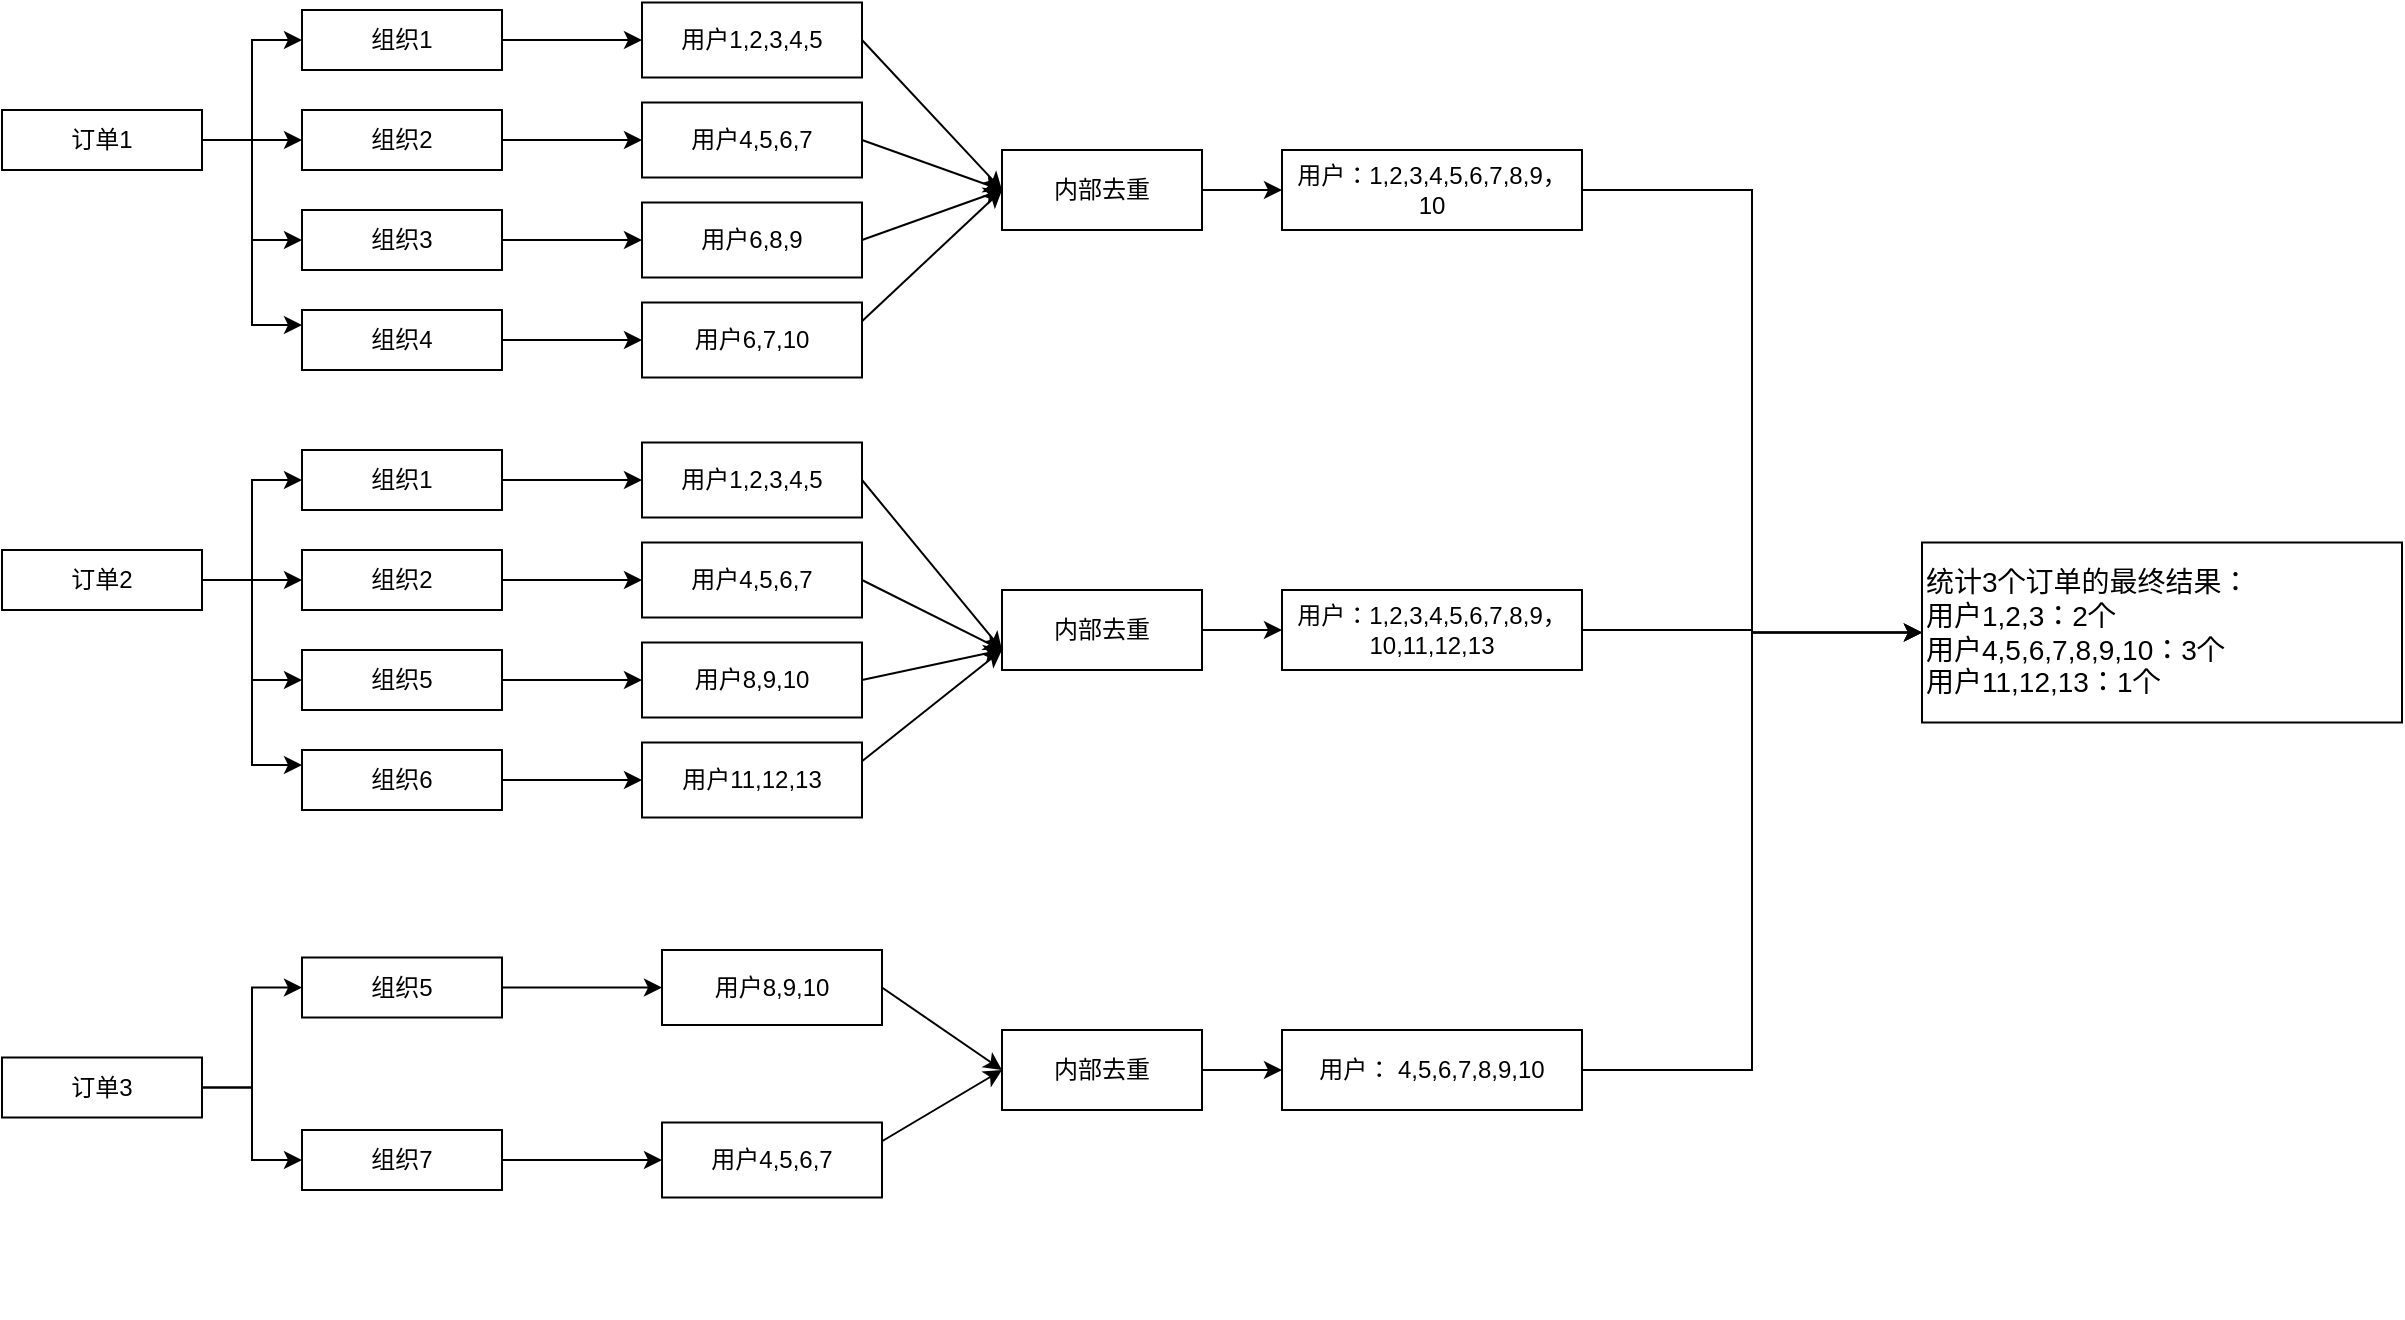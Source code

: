<mxfile version="20.8.5" type="github" pages="2">
  <diagram id="eppBDKNscmFUNIZ72CPj" name="Page-1">
    <mxGraphModel dx="1434" dy="764" grid="1" gridSize="10" guides="1" tooltips="1" connect="1" arrows="1" fold="1" page="1" pageScale="1" pageWidth="827" pageHeight="1169" math="0" shadow="0">
      <root>
        <mxCell id="0" />
        <mxCell id="1" parent="0" />
        <mxCell id="s0hoI6elI7DxWSXrg5EM-18" value="" style="group" vertex="1" connectable="0" parent="1">
          <mxGeometry x="60" y="40" width="250" height="180" as="geometry" />
        </mxCell>
        <mxCell id="s0hoI6elI7DxWSXrg5EM-1" value="订单1" style="rounded=0;whiteSpace=wrap;html=1;" vertex="1" parent="s0hoI6elI7DxWSXrg5EM-18">
          <mxGeometry y="50" width="100" height="30" as="geometry" />
        </mxCell>
        <mxCell id="s0hoI6elI7DxWSXrg5EM-9" value="组织1" style="rounded=0;whiteSpace=wrap;html=1;" vertex="1" parent="s0hoI6elI7DxWSXrg5EM-18">
          <mxGeometry x="150" width="100" height="30" as="geometry" />
        </mxCell>
        <mxCell id="s0hoI6elI7DxWSXrg5EM-11" value="" style="edgeStyle=orthogonalEdgeStyle;rounded=0;orthogonalLoop=1;jettySize=auto;html=1;entryX=0;entryY=0.5;entryDx=0;entryDy=0;" edge="1" parent="s0hoI6elI7DxWSXrg5EM-18" source="s0hoI6elI7DxWSXrg5EM-1" target="s0hoI6elI7DxWSXrg5EM-9">
          <mxGeometry relative="1" as="geometry" />
        </mxCell>
        <mxCell id="s0hoI6elI7DxWSXrg5EM-12" value="组织2" style="rounded=0;whiteSpace=wrap;html=1;" vertex="1" parent="s0hoI6elI7DxWSXrg5EM-18">
          <mxGeometry x="150" y="50" width="100" height="30" as="geometry" />
        </mxCell>
        <mxCell id="s0hoI6elI7DxWSXrg5EM-14" style="edgeStyle=orthogonalEdgeStyle;rounded=0;orthogonalLoop=1;jettySize=auto;html=1;exitX=1;exitY=0.5;exitDx=0;exitDy=0;entryX=0;entryY=0.5;entryDx=0;entryDy=0;" edge="1" parent="s0hoI6elI7DxWSXrg5EM-18" source="s0hoI6elI7DxWSXrg5EM-1" target="s0hoI6elI7DxWSXrg5EM-12">
          <mxGeometry relative="1" as="geometry" />
        </mxCell>
        <mxCell id="s0hoI6elI7DxWSXrg5EM-13" value="组织3" style="rounded=0;whiteSpace=wrap;html=1;" vertex="1" parent="s0hoI6elI7DxWSXrg5EM-18">
          <mxGeometry x="150" y="100" width="100" height="30" as="geometry" />
        </mxCell>
        <mxCell id="s0hoI6elI7DxWSXrg5EM-15" style="edgeStyle=orthogonalEdgeStyle;rounded=0;orthogonalLoop=1;jettySize=auto;html=1;exitX=1;exitY=0.5;exitDx=0;exitDy=0;entryX=0;entryY=0.5;entryDx=0;entryDy=0;" edge="1" parent="s0hoI6elI7DxWSXrg5EM-18" source="s0hoI6elI7DxWSXrg5EM-1" target="s0hoI6elI7DxWSXrg5EM-13">
          <mxGeometry relative="1" as="geometry" />
        </mxCell>
        <mxCell id="s0hoI6elI7DxWSXrg5EM-16" value="组织4" style="rounded=0;whiteSpace=wrap;html=1;" vertex="1" parent="s0hoI6elI7DxWSXrg5EM-18">
          <mxGeometry x="150" y="150" width="100" height="30" as="geometry" />
        </mxCell>
        <mxCell id="s0hoI6elI7DxWSXrg5EM-17" style="edgeStyle=orthogonalEdgeStyle;rounded=0;orthogonalLoop=1;jettySize=auto;html=1;exitX=1;exitY=0.5;exitDx=0;exitDy=0;entryX=0;entryY=0.25;entryDx=0;entryDy=0;" edge="1" parent="s0hoI6elI7DxWSXrg5EM-18" source="s0hoI6elI7DxWSXrg5EM-1" target="s0hoI6elI7DxWSXrg5EM-16">
          <mxGeometry relative="1" as="geometry" />
        </mxCell>
        <mxCell id="s0hoI6elI7DxWSXrg5EM-89" style="rounded=0;orthogonalLoop=1;jettySize=auto;html=1;exitX=1;exitY=0.5;exitDx=0;exitDy=0;entryX=0;entryY=0.5;entryDx=0;entryDy=0;" edge="1" parent="1" source="s0hoI6elI7DxWSXrg5EM-46" target="s0hoI6elI7DxWSXrg5EM-88">
          <mxGeometry relative="1" as="geometry" />
        </mxCell>
        <mxCell id="s0hoI6elI7DxWSXrg5EM-46" value="用户1,2,3,4,5" style="whiteSpace=wrap;html=1;rounded=0;" vertex="1" parent="1">
          <mxGeometry x="380" y="36.25" width="110" height="37.5" as="geometry" />
        </mxCell>
        <mxCell id="s0hoI6elI7DxWSXrg5EM-47" value="" style="edgeStyle=orthogonalEdgeStyle;rounded=0;orthogonalLoop=1;jettySize=auto;html=1;" edge="1" parent="1" source="s0hoI6elI7DxWSXrg5EM-9" target="s0hoI6elI7DxWSXrg5EM-46">
          <mxGeometry relative="1" as="geometry" />
        </mxCell>
        <mxCell id="s0hoI6elI7DxWSXrg5EM-91" style="edgeStyle=none;rounded=0;orthogonalLoop=1;jettySize=auto;html=1;exitX=1;exitY=0.5;exitDx=0;exitDy=0;entryX=0;entryY=0.5;entryDx=0;entryDy=0;" edge="1" parent="1" source="s0hoI6elI7DxWSXrg5EM-49" target="s0hoI6elI7DxWSXrg5EM-88">
          <mxGeometry relative="1" as="geometry" />
        </mxCell>
        <mxCell id="s0hoI6elI7DxWSXrg5EM-49" value="用户4,5,6,7" style="whiteSpace=wrap;html=1;rounded=0;" vertex="1" parent="1">
          <mxGeometry x="380" y="86.25" width="110" height="37.5" as="geometry" />
        </mxCell>
        <mxCell id="s0hoI6elI7DxWSXrg5EM-50" style="edgeStyle=orthogonalEdgeStyle;rounded=0;orthogonalLoop=1;jettySize=auto;html=1;exitX=1;exitY=0.5;exitDx=0;exitDy=0;entryX=0;entryY=0.5;entryDx=0;entryDy=0;" edge="1" parent="1" source="s0hoI6elI7DxWSXrg5EM-12" target="s0hoI6elI7DxWSXrg5EM-49">
          <mxGeometry relative="1" as="geometry" />
        </mxCell>
        <mxCell id="s0hoI6elI7DxWSXrg5EM-92" style="edgeStyle=none;rounded=0;orthogonalLoop=1;jettySize=auto;html=1;exitX=1;exitY=0.5;exitDx=0;exitDy=0;entryX=0;entryY=0.5;entryDx=0;entryDy=0;" edge="1" parent="1" source="s0hoI6elI7DxWSXrg5EM-51" target="s0hoI6elI7DxWSXrg5EM-88">
          <mxGeometry relative="1" as="geometry" />
        </mxCell>
        <mxCell id="s0hoI6elI7DxWSXrg5EM-51" value="用户6,8,9" style="whiteSpace=wrap;html=1;rounded=0;" vertex="1" parent="1">
          <mxGeometry x="380" y="136.25" width="110" height="37.5" as="geometry" />
        </mxCell>
        <mxCell id="s0hoI6elI7DxWSXrg5EM-52" style="edgeStyle=orthogonalEdgeStyle;rounded=0;orthogonalLoop=1;jettySize=auto;html=1;exitX=1;exitY=0.5;exitDx=0;exitDy=0;entryX=0;entryY=0.5;entryDx=0;entryDy=0;" edge="1" parent="1" source="s0hoI6elI7DxWSXrg5EM-13" target="s0hoI6elI7DxWSXrg5EM-51">
          <mxGeometry relative="1" as="geometry" />
        </mxCell>
        <mxCell id="s0hoI6elI7DxWSXrg5EM-93" style="edgeStyle=none;rounded=0;orthogonalLoop=1;jettySize=auto;html=1;exitX=1;exitY=0.25;exitDx=0;exitDy=0;entryX=0;entryY=0.5;entryDx=0;entryDy=0;" edge="1" parent="1" source="s0hoI6elI7DxWSXrg5EM-53" target="s0hoI6elI7DxWSXrg5EM-88">
          <mxGeometry relative="1" as="geometry" />
        </mxCell>
        <mxCell id="s0hoI6elI7DxWSXrg5EM-53" value="用户6,7,10" style="whiteSpace=wrap;html=1;rounded=0;" vertex="1" parent="1">
          <mxGeometry x="380" y="186.25" width="110" height="37.5" as="geometry" />
        </mxCell>
        <mxCell id="s0hoI6elI7DxWSXrg5EM-54" style="edgeStyle=orthogonalEdgeStyle;rounded=0;orthogonalLoop=1;jettySize=auto;html=1;exitX=1;exitY=0.5;exitDx=0;exitDy=0;entryX=0;entryY=0.5;entryDx=0;entryDy=0;" edge="1" parent="1" source="s0hoI6elI7DxWSXrg5EM-16" target="s0hoI6elI7DxWSXrg5EM-53">
          <mxGeometry relative="1" as="geometry" />
        </mxCell>
        <mxCell id="s0hoI6elI7DxWSXrg5EM-95" value="" style="edgeStyle=none;rounded=0;orthogonalLoop=1;jettySize=auto;html=1;" edge="1" parent="1" source="s0hoI6elI7DxWSXrg5EM-88" target="s0hoI6elI7DxWSXrg5EM-94">
          <mxGeometry relative="1" as="geometry" />
        </mxCell>
        <mxCell id="s0hoI6elI7DxWSXrg5EM-88" value="内部去重" style="rounded=0;whiteSpace=wrap;html=1;" vertex="1" parent="1">
          <mxGeometry x="560" y="110" width="100" height="40" as="geometry" />
        </mxCell>
        <mxCell id="s0hoI6elI7DxWSXrg5EM-109" style="edgeStyle=orthogonalEdgeStyle;rounded=0;orthogonalLoop=1;jettySize=auto;html=1;exitX=1;exitY=0.5;exitDx=0;exitDy=0;entryX=0;entryY=0.5;entryDx=0;entryDy=0;" edge="1" parent="1" source="s0hoI6elI7DxWSXrg5EM-94" target="s0hoI6elI7DxWSXrg5EM-108">
          <mxGeometry relative="1" as="geometry" />
        </mxCell>
        <mxCell id="s0hoI6elI7DxWSXrg5EM-94" value="用户：1,2,3,4,5,6,7,8,9，10" style="rounded=0;whiteSpace=wrap;html=1;" vertex="1" parent="1">
          <mxGeometry x="700" y="110" width="150" height="40" as="geometry" />
        </mxCell>
        <mxCell id="s0hoI6elI7DxWSXrg5EM-102" style="edgeStyle=none;rounded=0;orthogonalLoop=1;jettySize=auto;html=1;exitX=1;exitY=0.5;exitDx=0;exitDy=0;entryX=0;entryY=0.5;entryDx=0;entryDy=0;" edge="1" parent="1" source="s0hoI6elI7DxWSXrg5EM-96" target="s0hoI6elI7DxWSXrg5EM-101">
          <mxGeometry relative="1" as="geometry" />
        </mxCell>
        <mxCell id="s0hoI6elI7DxWSXrg5EM-96" value="内部去重" style="rounded=0;whiteSpace=wrap;html=1;" vertex="1" parent="1">
          <mxGeometry x="560" y="330" width="100" height="40" as="geometry" />
        </mxCell>
        <mxCell id="s0hoI6elI7DxWSXrg5EM-97" style="edgeStyle=none;rounded=0;orthogonalLoop=1;jettySize=auto;html=1;exitX=1;exitY=0.5;exitDx=0;exitDy=0;entryX=0;entryY=0.75;entryDx=0;entryDy=0;" edge="1" parent="1" source="s0hoI6elI7DxWSXrg5EM-55" target="s0hoI6elI7DxWSXrg5EM-96">
          <mxGeometry relative="1" as="geometry" />
        </mxCell>
        <mxCell id="s0hoI6elI7DxWSXrg5EM-98" style="edgeStyle=none;rounded=0;orthogonalLoop=1;jettySize=auto;html=1;exitX=1;exitY=0.5;exitDx=0;exitDy=0;entryX=0;entryY=0.75;entryDx=0;entryDy=0;" edge="1" parent="1" source="s0hoI6elI7DxWSXrg5EM-57" target="s0hoI6elI7DxWSXrg5EM-96">
          <mxGeometry relative="1" as="geometry" />
        </mxCell>
        <mxCell id="s0hoI6elI7DxWSXrg5EM-19" value="" style="group" vertex="1" connectable="0" parent="1">
          <mxGeometry x="60" y="260" width="250" height="180" as="geometry" />
        </mxCell>
        <mxCell id="s0hoI6elI7DxWSXrg5EM-20" value="订单2" style="rounded=0;whiteSpace=wrap;html=1;" vertex="1" parent="s0hoI6elI7DxWSXrg5EM-19">
          <mxGeometry y="50" width="100" height="30" as="geometry" />
        </mxCell>
        <mxCell id="s0hoI6elI7DxWSXrg5EM-21" value="组织1" style="rounded=0;whiteSpace=wrap;html=1;" vertex="1" parent="s0hoI6elI7DxWSXrg5EM-19">
          <mxGeometry x="150" width="100" height="30" as="geometry" />
        </mxCell>
        <mxCell id="s0hoI6elI7DxWSXrg5EM-22" value="" style="edgeStyle=orthogonalEdgeStyle;rounded=0;orthogonalLoop=1;jettySize=auto;html=1;entryX=0;entryY=0.5;entryDx=0;entryDy=0;" edge="1" parent="s0hoI6elI7DxWSXrg5EM-19" source="s0hoI6elI7DxWSXrg5EM-20" target="s0hoI6elI7DxWSXrg5EM-21">
          <mxGeometry relative="1" as="geometry" />
        </mxCell>
        <mxCell id="s0hoI6elI7DxWSXrg5EM-23" value="组织2" style="rounded=0;whiteSpace=wrap;html=1;" vertex="1" parent="s0hoI6elI7DxWSXrg5EM-19">
          <mxGeometry x="150" y="50" width="100" height="30" as="geometry" />
        </mxCell>
        <mxCell id="s0hoI6elI7DxWSXrg5EM-24" style="edgeStyle=orthogonalEdgeStyle;rounded=0;orthogonalLoop=1;jettySize=auto;html=1;exitX=1;exitY=0.5;exitDx=0;exitDy=0;entryX=0;entryY=0.5;entryDx=0;entryDy=0;" edge="1" parent="s0hoI6elI7DxWSXrg5EM-19" source="s0hoI6elI7DxWSXrg5EM-20" target="s0hoI6elI7DxWSXrg5EM-23">
          <mxGeometry relative="1" as="geometry" />
        </mxCell>
        <mxCell id="s0hoI6elI7DxWSXrg5EM-25" value="组织5" style="rounded=0;whiteSpace=wrap;html=1;" vertex="1" parent="s0hoI6elI7DxWSXrg5EM-19">
          <mxGeometry x="150" y="100" width="100" height="30" as="geometry" />
        </mxCell>
        <mxCell id="s0hoI6elI7DxWSXrg5EM-26" style="edgeStyle=orthogonalEdgeStyle;rounded=0;orthogonalLoop=1;jettySize=auto;html=1;exitX=1;exitY=0.5;exitDx=0;exitDy=0;entryX=0;entryY=0.5;entryDx=0;entryDy=0;" edge="1" parent="s0hoI6elI7DxWSXrg5EM-19" source="s0hoI6elI7DxWSXrg5EM-20" target="s0hoI6elI7DxWSXrg5EM-25">
          <mxGeometry relative="1" as="geometry" />
        </mxCell>
        <mxCell id="s0hoI6elI7DxWSXrg5EM-27" value="组织6" style="rounded=0;whiteSpace=wrap;html=1;" vertex="1" parent="s0hoI6elI7DxWSXrg5EM-19">
          <mxGeometry x="150" y="150" width="100" height="30" as="geometry" />
        </mxCell>
        <mxCell id="s0hoI6elI7DxWSXrg5EM-28" style="edgeStyle=orthogonalEdgeStyle;rounded=0;orthogonalLoop=1;jettySize=auto;html=1;exitX=1;exitY=0.5;exitDx=0;exitDy=0;entryX=0;entryY=0.25;entryDx=0;entryDy=0;" edge="1" parent="s0hoI6elI7DxWSXrg5EM-19" source="s0hoI6elI7DxWSXrg5EM-20" target="s0hoI6elI7DxWSXrg5EM-27">
          <mxGeometry relative="1" as="geometry" />
        </mxCell>
        <mxCell id="s0hoI6elI7DxWSXrg5EM-55" value="用户1,2,3,4,5" style="whiteSpace=wrap;html=1;rounded=0;" vertex="1" parent="1">
          <mxGeometry x="380" y="256.25" width="110" height="37.5" as="geometry" />
        </mxCell>
        <mxCell id="s0hoI6elI7DxWSXrg5EM-56" style="edgeStyle=orthogonalEdgeStyle;rounded=0;orthogonalLoop=1;jettySize=auto;html=1;entryX=0;entryY=0.5;entryDx=0;entryDy=0;" edge="1" parent="1" source="s0hoI6elI7DxWSXrg5EM-21" target="s0hoI6elI7DxWSXrg5EM-55">
          <mxGeometry relative="1" as="geometry" />
        </mxCell>
        <mxCell id="s0hoI6elI7DxWSXrg5EM-57" value="用户4,5,6,7" style="whiteSpace=wrap;html=1;rounded=0;" vertex="1" parent="1">
          <mxGeometry x="380" y="306.25" width="110" height="37.5" as="geometry" />
        </mxCell>
        <mxCell id="s0hoI6elI7DxWSXrg5EM-58" style="edgeStyle=orthogonalEdgeStyle;rounded=0;orthogonalLoop=1;jettySize=auto;html=1;exitX=1;exitY=0.5;exitDx=0;exitDy=0;entryX=0;entryY=0.5;entryDx=0;entryDy=0;" edge="1" parent="1" source="s0hoI6elI7DxWSXrg5EM-23" target="s0hoI6elI7DxWSXrg5EM-57">
          <mxGeometry relative="1" as="geometry" />
        </mxCell>
        <mxCell id="s0hoI6elI7DxWSXrg5EM-99" style="edgeStyle=none;rounded=0;orthogonalLoop=1;jettySize=auto;html=1;exitX=1;exitY=0.5;exitDx=0;exitDy=0;entryX=0;entryY=0.75;entryDx=0;entryDy=0;" edge="1" parent="1" source="s0hoI6elI7DxWSXrg5EM-59" target="s0hoI6elI7DxWSXrg5EM-96">
          <mxGeometry relative="1" as="geometry" />
        </mxCell>
        <mxCell id="s0hoI6elI7DxWSXrg5EM-59" value="用户8,9,10" style="whiteSpace=wrap;html=1;rounded=0;" vertex="1" parent="1">
          <mxGeometry x="380" y="356.25" width="110" height="37.5" as="geometry" />
        </mxCell>
        <mxCell id="s0hoI6elI7DxWSXrg5EM-100" style="edgeStyle=none;rounded=0;orthogonalLoop=1;jettySize=auto;html=1;entryX=0;entryY=0.75;entryDx=0;entryDy=0;exitX=1;exitY=0.25;exitDx=0;exitDy=0;" edge="1" parent="1" source="s0hoI6elI7DxWSXrg5EM-60" target="s0hoI6elI7DxWSXrg5EM-96">
          <mxGeometry relative="1" as="geometry" />
        </mxCell>
        <mxCell id="s0hoI6elI7DxWSXrg5EM-60" value="用户11,12,13" style="whiteSpace=wrap;html=1;rounded=0;" vertex="1" parent="1">
          <mxGeometry x="380" y="406.25" width="110" height="37.5" as="geometry" />
        </mxCell>
        <mxCell id="s0hoI6elI7DxWSXrg5EM-61" style="edgeStyle=orthogonalEdgeStyle;rounded=0;orthogonalLoop=1;jettySize=auto;html=1;exitX=1;exitY=0.5;exitDx=0;exitDy=0;" edge="1" parent="1" source="s0hoI6elI7DxWSXrg5EM-27" target="s0hoI6elI7DxWSXrg5EM-60">
          <mxGeometry relative="1" as="geometry" />
        </mxCell>
        <mxCell id="s0hoI6elI7DxWSXrg5EM-62" style="edgeStyle=orthogonalEdgeStyle;rounded=0;orthogonalLoop=1;jettySize=auto;html=1;exitX=1;exitY=0.5;exitDx=0;exitDy=0;entryX=0;entryY=0.5;entryDx=0;entryDy=0;" edge="1" parent="1" source="s0hoI6elI7DxWSXrg5EM-25" target="s0hoI6elI7DxWSXrg5EM-59">
          <mxGeometry relative="1" as="geometry" />
        </mxCell>
        <mxCell id="s0hoI6elI7DxWSXrg5EM-112" style="edgeStyle=orthogonalEdgeStyle;rounded=0;orthogonalLoop=1;jettySize=auto;html=1;exitX=1;exitY=0.5;exitDx=0;exitDy=0;entryX=0;entryY=0.5;entryDx=0;entryDy=0;" edge="1" parent="1" source="s0hoI6elI7DxWSXrg5EM-101" target="s0hoI6elI7DxWSXrg5EM-108">
          <mxGeometry relative="1" as="geometry" />
        </mxCell>
        <mxCell id="s0hoI6elI7DxWSXrg5EM-101" value="用户：1,2,3,4,5,6,7,8,9，10,11,12,13" style="rounded=0;whiteSpace=wrap;html=1;" vertex="1" parent="1">
          <mxGeometry x="700" y="330" width="150" height="40" as="geometry" />
        </mxCell>
        <mxCell id="s0hoI6elI7DxWSXrg5EM-107" style="edgeStyle=none;rounded=0;orthogonalLoop=1;jettySize=auto;html=1;exitX=1;exitY=0.5;exitDx=0;exitDy=0;entryX=0;entryY=0.5;entryDx=0;entryDy=0;" edge="1" parent="1" source="s0hoI6elI7DxWSXrg5EM-103" target="s0hoI6elI7DxWSXrg5EM-104">
          <mxGeometry relative="1" as="geometry" />
        </mxCell>
        <mxCell id="s0hoI6elI7DxWSXrg5EM-103" value="内部去重" style="rounded=0;whiteSpace=wrap;html=1;" vertex="1" parent="1">
          <mxGeometry x="560" y="550" width="100" height="40" as="geometry" />
        </mxCell>
        <mxCell id="s0hoI6elI7DxWSXrg5EM-111" style="edgeStyle=orthogonalEdgeStyle;rounded=0;orthogonalLoop=1;jettySize=auto;html=1;exitX=1;exitY=0.5;exitDx=0;exitDy=0;entryX=0;entryY=0.5;entryDx=0;entryDy=0;" edge="1" parent="1" source="s0hoI6elI7DxWSXrg5EM-104" target="s0hoI6elI7DxWSXrg5EM-108">
          <mxGeometry relative="1" as="geometry" />
        </mxCell>
        <mxCell id="s0hoI6elI7DxWSXrg5EM-104" value="用户： 4,5,6,7,8,9,10" style="rounded=0;whiteSpace=wrap;html=1;" vertex="1" parent="1">
          <mxGeometry x="700" y="550" width="150" height="40" as="geometry" />
        </mxCell>
        <mxCell id="s0hoI6elI7DxWSXrg5EM-105" style="edgeStyle=none;rounded=0;orthogonalLoop=1;jettySize=auto;html=1;exitX=1;exitY=0.5;exitDx=0;exitDy=0;entryX=0;entryY=0.5;entryDx=0;entryDy=0;" edge="1" parent="1" source="s0hoI6elI7DxWSXrg5EM-75" target="s0hoI6elI7DxWSXrg5EM-103">
          <mxGeometry relative="1" as="geometry" />
        </mxCell>
        <mxCell id="s0hoI6elI7DxWSXrg5EM-65" value="" style="group" vertex="1" connectable="0" parent="1">
          <mxGeometry x="60" y="513.75" width="250" height="180" as="geometry" />
        </mxCell>
        <mxCell id="s0hoI6elI7DxWSXrg5EM-66" value="订单3" style="rounded=0;whiteSpace=wrap;html=1;" vertex="1" parent="s0hoI6elI7DxWSXrg5EM-65">
          <mxGeometry y="50" width="100" height="30" as="geometry" />
        </mxCell>
        <mxCell id="s0hoI6elI7DxWSXrg5EM-67" value="组织5" style="rounded=0;whiteSpace=wrap;html=1;" vertex="1" parent="s0hoI6elI7DxWSXrg5EM-65">
          <mxGeometry x="150" width="100" height="30" as="geometry" />
        </mxCell>
        <mxCell id="s0hoI6elI7DxWSXrg5EM-68" value="" style="edgeStyle=orthogonalEdgeStyle;rounded=0;orthogonalLoop=1;jettySize=auto;html=1;entryX=0;entryY=0.5;entryDx=0;entryDy=0;" edge="1" parent="s0hoI6elI7DxWSXrg5EM-65" source="s0hoI6elI7DxWSXrg5EM-66" target="s0hoI6elI7DxWSXrg5EM-67">
          <mxGeometry relative="1" as="geometry" />
        </mxCell>
        <mxCell id="s0hoI6elI7DxWSXrg5EM-69" value="组织7" style="rounded=0;whiteSpace=wrap;html=1;" vertex="1" parent="s0hoI6elI7DxWSXrg5EM-65">
          <mxGeometry x="150" y="86.25" width="100" height="30" as="geometry" />
        </mxCell>
        <mxCell id="s0hoI6elI7DxWSXrg5EM-70" style="edgeStyle=orthogonalEdgeStyle;rounded=0;orthogonalLoop=1;jettySize=auto;html=1;exitX=1;exitY=0.5;exitDx=0;exitDy=0;entryX=0;entryY=0.5;entryDx=0;entryDy=0;" edge="1" parent="s0hoI6elI7DxWSXrg5EM-65" source="s0hoI6elI7DxWSXrg5EM-66" target="s0hoI6elI7DxWSXrg5EM-69">
          <mxGeometry relative="1" as="geometry" />
        </mxCell>
        <mxCell id="s0hoI6elI7DxWSXrg5EM-75" value="用户8,9,10" style="whiteSpace=wrap;html=1;rounded=0;" vertex="1" parent="1">
          <mxGeometry x="390" y="510" width="110" height="37.5" as="geometry" />
        </mxCell>
        <mxCell id="s0hoI6elI7DxWSXrg5EM-76" style="edgeStyle=orthogonalEdgeStyle;rounded=0;orthogonalLoop=1;jettySize=auto;html=1;entryX=0;entryY=0.5;entryDx=0;entryDy=0;" edge="1" parent="1" source="s0hoI6elI7DxWSXrg5EM-67" target="s0hoI6elI7DxWSXrg5EM-75">
          <mxGeometry relative="1" as="geometry" />
        </mxCell>
        <mxCell id="s0hoI6elI7DxWSXrg5EM-106" style="edgeStyle=none;rounded=0;orthogonalLoop=1;jettySize=auto;html=1;exitX=1;exitY=0.25;exitDx=0;exitDy=0;" edge="1" parent="1" source="s0hoI6elI7DxWSXrg5EM-77">
          <mxGeometry relative="1" as="geometry">
            <mxPoint x="560" y="570" as="targetPoint" />
          </mxGeometry>
        </mxCell>
        <mxCell id="s0hoI6elI7DxWSXrg5EM-77" value="用户4,5,6,7" style="whiteSpace=wrap;html=1;rounded=0;" vertex="1" parent="1">
          <mxGeometry x="390" y="596.25" width="110" height="37.5" as="geometry" />
        </mxCell>
        <mxCell id="s0hoI6elI7DxWSXrg5EM-78" style="edgeStyle=orthogonalEdgeStyle;rounded=0;orthogonalLoop=1;jettySize=auto;html=1;exitX=1;exitY=0.5;exitDx=0;exitDy=0;entryX=0;entryY=0.5;entryDx=0;entryDy=0;" edge="1" parent="1" source="s0hoI6elI7DxWSXrg5EM-69" target="s0hoI6elI7DxWSXrg5EM-77">
          <mxGeometry relative="1" as="geometry" />
        </mxCell>
        <mxCell id="s0hoI6elI7DxWSXrg5EM-108" value="&lt;font style=&quot;font-size: 14px;&quot;&gt;统计3个订单的最终结果：&lt;br&gt;用户1,2,3：2个&lt;br&gt;用户4,5,6,7,8,9,10：3个&lt;br&gt;用户11,12,13：1个&lt;/font&gt;" style="rounded=0;whiteSpace=wrap;html=1;align=left;" vertex="1" parent="1">
          <mxGeometry x="1020" y="306.25" width="240" height="90" as="geometry" />
        </mxCell>
      </root>
    </mxGraphModel>
  </diagram>
  <diagram id="9rL5L918kPEEiDsSH4N7" name="第 2 页">
    <mxGraphModel dx="1038" dy="556" grid="1" gridSize="10" guides="1" tooltips="1" connect="1" arrows="1" fold="1" page="1" pageScale="1" pageWidth="827" pageHeight="1169" math="0" shadow="0">
      <root>
        <mxCell id="0" />
        <mxCell id="1" parent="0" />
        <mxCell id="OOvZ5F88C5ZpXP3dPj9k-1" value="Pool" style="swimlane;html=1;childLayout=stackLayout;startSize=20;rounded=0;shadow=0;labelBackgroundColor=none;strokeWidth=1;fontFamily=Verdana;fontSize=8;align=center;" vertex="1" parent="1">
          <mxGeometry x="20" y="20" width="960" height="750" as="geometry" />
        </mxCell>
        <mxCell id="OOvZ5F88C5ZpXP3dPj9k-2" value="Lane 1" style="swimlane;html=1;startSize=20;" vertex="1" parent="OOvZ5F88C5ZpXP3dPj9k-1">
          <mxGeometry y="20" width="160" height="730" as="geometry" />
        </mxCell>
        <mxCell id="OOvZ5F88C5ZpXP3dPj9k-3" value="" style="rounded=1;whiteSpace=wrap;html=1;shadow=0;labelBackgroundColor=none;strokeWidth=1;fontFamily=Verdana;fontSize=8;align=center;" vertex="1" parent="OOvZ5F88C5ZpXP3dPj9k-2">
          <mxGeometry x="20" y="65" width="100" height="60" as="geometry" />
        </mxCell>
        <mxCell id="OOvZ5F88C5ZpXP3dPj9k-4" value="" style="rounded=1;whiteSpace=wrap;html=1;shadow=0;labelBackgroundColor=none;strokeWidth=1;fontFamily=Verdana;fontSize=8;align=center;" vertex="1" parent="OOvZ5F88C5ZpXP3dPj9k-2">
          <mxGeometry x="20" y="155" width="100" height="60" as="geometry" />
        </mxCell>
        <mxCell id="OOvZ5F88C5ZpXP3dPj9k-5" value="" style="rounded=1;whiteSpace=wrap;html=1;shadow=0;labelBackgroundColor=none;strokeWidth=1;fontFamily=Verdana;fontSize=8;align=center;" vertex="1" parent="OOvZ5F88C5ZpXP3dPj9k-2">
          <mxGeometry x="30" y="560" width="100" height="60" as="geometry" />
        </mxCell>
        <mxCell id="OOvZ5F88C5ZpXP3dPj9k-6" style="edgeStyle=orthogonalEdgeStyle;rounded=1;html=1;labelBackgroundColor=none;startArrow=none;startFill=0;startSize=5;endArrow=classicThin;endFill=1;endSize=5;jettySize=auto;orthogonalLoop=1;strokeWidth=1;fontFamily=Verdana;fontSize=8" edge="1" parent="OOvZ5F88C5ZpXP3dPj9k-1" source="OOvZ5F88C5ZpXP3dPj9k-3" target="OOvZ5F88C5ZpXP3dPj9k-22">
          <mxGeometry relative="1" as="geometry" />
        </mxCell>
        <mxCell id="OOvZ5F88C5ZpXP3dPj9k-7" style="edgeStyle=orthogonalEdgeStyle;rounded=1;html=1;labelBackgroundColor=none;startArrow=none;startFill=0;startSize=5;endArrow=classicThin;endFill=1;endSize=5;jettySize=auto;orthogonalLoop=1;strokeWidth=1;fontFamily=Verdana;fontSize=8" edge="1" parent="OOvZ5F88C5ZpXP3dPj9k-1" source="OOvZ5F88C5ZpXP3dPj9k-22" target="OOvZ5F88C5ZpXP3dPj9k-4">
          <mxGeometry relative="1" as="geometry">
            <Array as="points">
              <mxPoint x="240" y="155" />
              <mxPoint x="70" y="155" />
            </Array>
          </mxGeometry>
        </mxCell>
        <mxCell id="OOvZ5F88C5ZpXP3dPj9k-8" style="edgeStyle=orthogonalEdgeStyle;rounded=1;html=1;labelBackgroundColor=none;startArrow=none;startFill=0;startSize=5;endArrow=classicThin;endFill=1;endSize=5;jettySize=auto;orthogonalLoop=1;strokeWidth=1;fontFamily=Verdana;fontSize=8" edge="1" parent="OOvZ5F88C5ZpXP3dPj9k-1" source="OOvZ5F88C5ZpXP3dPj9k-4" target="OOvZ5F88C5ZpXP3dPj9k-24">
          <mxGeometry relative="1" as="geometry" />
        </mxCell>
        <mxCell id="OOvZ5F88C5ZpXP3dPj9k-9" style="edgeStyle=orthogonalEdgeStyle;rounded=1;html=1;labelBackgroundColor=none;startArrow=none;startFill=0;startSize=5;endArrow=classicThin;endFill=1;endSize=5;jettySize=auto;orthogonalLoop=1;strokeWidth=1;fontFamily=Verdana;fontSize=8" edge="1" parent="OOvZ5F88C5ZpXP3dPj9k-1" source="OOvZ5F88C5ZpXP3dPj9k-25" target="OOvZ5F88C5ZpXP3dPj9k-4">
          <mxGeometry relative="1" as="geometry" />
        </mxCell>
        <mxCell id="OOvZ5F88C5ZpXP3dPj9k-10" style="edgeStyle=orthogonalEdgeStyle;rounded=1;html=1;labelBackgroundColor=none;startArrow=none;startFill=0;startSize=5;endArrow=classicThin;endFill=1;endSize=5;jettySize=auto;orthogonalLoop=1;strokeWidth=1;fontFamily=Verdana;fontSize=8" edge="1" parent="OOvZ5F88C5ZpXP3dPj9k-1" source="OOvZ5F88C5ZpXP3dPj9k-30" target="OOvZ5F88C5ZpXP3dPj9k-4">
          <mxGeometry relative="1" as="geometry" />
        </mxCell>
        <mxCell id="OOvZ5F88C5ZpXP3dPj9k-11" style="edgeStyle=orthogonalEdgeStyle;rounded=1;html=1;labelBackgroundColor=none;startArrow=none;startFill=0;startSize=5;endArrow=classicThin;endFill=1;endSize=5;jettySize=auto;orthogonalLoop=1;strokeWidth=1;fontFamily=Verdana;fontSize=8" edge="1" parent="OOvZ5F88C5ZpXP3dPj9k-1" source="OOvZ5F88C5ZpXP3dPj9k-33" target="OOvZ5F88C5ZpXP3dPj9k-4">
          <mxGeometry relative="1" as="geometry">
            <Array as="points">
              <mxPoint x="20" y="690" />
              <mxPoint x="20" y="370" />
              <mxPoint x="70" y="370" />
            </Array>
          </mxGeometry>
        </mxCell>
        <mxCell id="OOvZ5F88C5ZpXP3dPj9k-12" style="edgeStyle=orthogonalEdgeStyle;rounded=1;html=1;labelBackgroundColor=none;startArrow=none;startFill=0;startSize=5;endArrow=classicThin;endFill=1;endSize=5;jettySize=auto;orthogonalLoop=1;strokeWidth=1;fontFamily=Verdana;fontSize=8" edge="1" parent="OOvZ5F88C5ZpXP3dPj9k-1" source="OOvZ5F88C5ZpXP3dPj9k-25" target="OOvZ5F88C5ZpXP3dPj9k-29">
          <mxGeometry relative="1" as="geometry" />
        </mxCell>
        <mxCell id="OOvZ5F88C5ZpXP3dPj9k-13" style="edgeStyle=orthogonalEdgeStyle;rounded=1;html=1;labelBackgroundColor=none;startArrow=none;startFill=0;startSize=5;endArrow=classicThin;endFill=1;endSize=5;jettySize=auto;orthogonalLoop=1;strokeWidth=1;fontFamily=Verdana;fontSize=8" edge="1" parent="OOvZ5F88C5ZpXP3dPj9k-1" source="OOvZ5F88C5ZpXP3dPj9k-33" target="OOvZ5F88C5ZpXP3dPj9k-41">
          <mxGeometry relative="1" as="geometry" />
        </mxCell>
        <mxCell id="OOvZ5F88C5ZpXP3dPj9k-14" style="edgeStyle=orthogonalEdgeStyle;rounded=1;html=1;labelBackgroundColor=none;startArrow=none;startFill=0;startSize=5;endArrow=classicThin;endFill=1;endSize=5;jettySize=auto;orthogonalLoop=1;strokeWidth=1;fontFamily=Verdana;fontSize=8" edge="1" parent="OOvZ5F88C5ZpXP3dPj9k-1" source="OOvZ5F88C5ZpXP3dPj9k-41" target="OOvZ5F88C5ZpXP3dPj9k-45">
          <mxGeometry relative="1" as="geometry" />
        </mxCell>
        <mxCell id="OOvZ5F88C5ZpXP3dPj9k-15" style="edgeStyle=orthogonalEdgeStyle;rounded=1;html=1;labelBackgroundColor=none;startArrow=none;startFill=0;startSize=5;endArrow=classicThin;endFill=1;endSize=5;jettySize=auto;orthogonalLoop=1;strokeWidth=1;fontFamily=Verdana;fontSize=8" edge="1" parent="OOvZ5F88C5ZpXP3dPj9k-1" source="OOvZ5F88C5ZpXP3dPj9k-31" target="OOvZ5F88C5ZpXP3dPj9k-38">
          <mxGeometry relative="1" as="geometry" />
        </mxCell>
        <mxCell id="OOvZ5F88C5ZpXP3dPj9k-16" style="edgeStyle=orthogonalEdgeStyle;rounded=1;html=1;labelBackgroundColor=none;startArrow=none;startFill=0;startSize=5;endArrow=classicThin;endFill=1;endSize=5;jettySize=auto;orthogonalLoop=1;strokeWidth=1;fontFamily=Verdana;fontSize=8" edge="1" parent="OOvZ5F88C5ZpXP3dPj9k-1" source="OOvZ5F88C5ZpXP3dPj9k-40" target="OOvZ5F88C5ZpXP3dPj9k-26">
          <mxGeometry relative="1" as="geometry">
            <Array as="points">
              <mxPoint x="660" y="610" />
              <mxPoint x="660" y="550" />
              <mxPoint x="400" y="550" />
            </Array>
          </mxGeometry>
        </mxCell>
        <mxCell id="OOvZ5F88C5ZpXP3dPj9k-17" style="edgeStyle=orthogonalEdgeStyle;rounded=1;html=1;labelBackgroundColor=none;startArrow=none;startFill=0;startSize=5;endArrow=classicThin;endFill=1;endSize=5;jettySize=auto;orthogonalLoop=1;strokeColor=#000000;strokeWidth=1;fontFamily=Verdana;fontSize=8;fontColor=#000000;" edge="1" parent="OOvZ5F88C5ZpXP3dPj9k-1" source="OOvZ5F88C5ZpXP3dPj9k-40" target="OOvZ5F88C5ZpXP3dPj9k-32">
          <mxGeometry relative="1" as="geometry" />
        </mxCell>
        <mxCell id="OOvZ5F88C5ZpXP3dPj9k-18" style="edgeStyle=orthogonalEdgeStyle;rounded=1;html=1;labelBackgroundColor=none;startArrow=none;startFill=0;startSize=5;endArrow=classicThin;endFill=1;endSize=5;jettySize=auto;orthogonalLoop=1;strokeWidth=1;fontFamily=Verdana;fontSize=8" edge="1" parent="OOvZ5F88C5ZpXP3dPj9k-1" source="OOvZ5F88C5ZpXP3dPj9k-40" target="OOvZ5F88C5ZpXP3dPj9k-5">
          <mxGeometry relative="1" as="geometry">
            <Array as="points">
              <mxPoint x="660" y="610" />
              <mxPoint x="660" y="550" />
              <mxPoint x="80" y="550" />
            </Array>
          </mxGeometry>
        </mxCell>
        <mxCell id="OOvZ5F88C5ZpXP3dPj9k-19" style="edgeStyle=orthogonalEdgeStyle;rounded=1;html=1;labelBackgroundColor=none;startArrow=none;startFill=0;startSize=5;endArrow=classicThin;endFill=1;endSize=5;jettySize=auto;orthogonalLoop=1;strokeWidth=1;fontFamily=Verdana;fontSize=8" edge="1" parent="OOvZ5F88C5ZpXP3dPj9k-1" source="OOvZ5F88C5ZpXP3dPj9k-5" target="OOvZ5F88C5ZpXP3dPj9k-32">
          <mxGeometry relative="1" as="geometry">
            <Array as="points">
              <mxPoint x="80" y="650" />
              <mxPoint x="490" y="650" />
              <mxPoint x="490" y="610" />
            </Array>
          </mxGeometry>
        </mxCell>
        <mxCell id="OOvZ5F88C5ZpXP3dPj9k-20" style="edgeStyle=orthogonalEdgeStyle;rounded=1;html=1;labelBackgroundColor=none;startArrow=none;startFill=0;startSize=5;endArrow=classicThin;endFill=1;endSize=5;jettySize=auto;orthogonalLoop=1;strokeWidth=1;fontFamily=Verdana;fontSize=8" edge="1" parent="OOvZ5F88C5ZpXP3dPj9k-1" source="OOvZ5F88C5ZpXP3dPj9k-26" target="OOvZ5F88C5ZpXP3dPj9k-32">
          <mxGeometry relative="1" as="geometry" />
        </mxCell>
        <mxCell id="OOvZ5F88C5ZpXP3dPj9k-21" value="Lane 2" style="swimlane;html=1;startSize=20;" vertex="1" parent="OOvZ5F88C5ZpXP3dPj9k-1">
          <mxGeometry x="160" y="20" width="160" height="730" as="geometry" />
        </mxCell>
        <mxCell id="OOvZ5F88C5ZpXP3dPj9k-22" value="" style="rounded=1;whiteSpace=wrap;html=1;shadow=0;labelBackgroundColor=none;strokeWidth=1;fontFamily=Verdana;fontSize=8;align=center;" vertex="1" parent="OOvZ5F88C5ZpXP3dPj9k-21">
          <mxGeometry x="30" y="65" width="100" height="60" as="geometry" />
        </mxCell>
        <mxCell id="OOvZ5F88C5ZpXP3dPj9k-23" value="Lane 3" style="swimlane;html=1;startSize=20;" vertex="1" parent="OOvZ5F88C5ZpXP3dPj9k-1">
          <mxGeometry x="320" y="20" width="160" height="730" as="geometry" />
        </mxCell>
        <mxCell id="OOvZ5F88C5ZpXP3dPj9k-24" value="" style="rounded=1;whiteSpace=wrap;html=1;shadow=0;labelBackgroundColor=none;strokeWidth=1;fontFamily=Verdana;fontSize=8;align=center;" vertex="1" parent="OOvZ5F88C5ZpXP3dPj9k-23">
          <mxGeometry x="30" y="155" width="100" height="60" as="geometry" />
        </mxCell>
        <mxCell id="OOvZ5F88C5ZpXP3dPj9k-25" value="" style="rhombus;whiteSpace=wrap;html=1;rounded=0;shadow=0;labelBackgroundColor=none;strokeWidth=1;fontFamily=Verdana;fontSize=8;align=center;" vertex="1" parent="OOvZ5F88C5ZpXP3dPj9k-23">
          <mxGeometry x="40" y="240" width="80" height="60" as="geometry" />
        </mxCell>
        <mxCell id="OOvZ5F88C5ZpXP3dPj9k-26" value="" style="rounded=1;whiteSpace=wrap;html=1;shadow=0;labelBackgroundColor=none;strokeWidth=1;fontFamily=Verdana;fontSize=8;align=center;" vertex="1" parent="OOvZ5F88C5ZpXP3dPj9k-23">
          <mxGeometry x="30" y="560" width="100" height="60" as="geometry" />
        </mxCell>
        <mxCell id="OOvZ5F88C5ZpXP3dPj9k-27" style="edgeStyle=orthogonalEdgeStyle;rounded=1;html=1;labelBackgroundColor=none;startArrow=none;startFill=0;startSize=5;endArrow=classicThin;endFill=1;endSize=5;jettySize=auto;orthogonalLoop=1;strokeWidth=1;fontFamily=Verdana;fontSize=8" edge="1" parent="OOvZ5F88C5ZpXP3dPj9k-23" source="OOvZ5F88C5ZpXP3dPj9k-24" target="OOvZ5F88C5ZpXP3dPj9k-25">
          <mxGeometry relative="1" as="geometry" />
        </mxCell>
        <mxCell id="OOvZ5F88C5ZpXP3dPj9k-28" value="Lane 4" style="swimlane;html=1;startSize=20;" vertex="1" parent="OOvZ5F88C5ZpXP3dPj9k-1">
          <mxGeometry x="480" y="20" width="160" height="730" as="geometry" />
        </mxCell>
        <mxCell id="OOvZ5F88C5ZpXP3dPj9k-29" value="" style="rounded=1;whiteSpace=wrap;html=1;shadow=0;labelBackgroundColor=none;strokeWidth=1;fontFamily=Verdana;fontSize=8;align=center;" vertex="1" parent="OOvZ5F88C5ZpXP3dPj9k-28">
          <mxGeometry x="30" y="240" width="100" height="60" as="geometry" />
        </mxCell>
        <mxCell id="OOvZ5F88C5ZpXP3dPj9k-30" value="" style="rhombus;whiteSpace=wrap;html=1;rounded=0;shadow=0;labelBackgroundColor=none;strokeWidth=1;fontFamily=Verdana;fontSize=8;align=center;" vertex="1" parent="OOvZ5F88C5ZpXP3dPj9k-28">
          <mxGeometry x="40" y="320" width="80" height="60" as="geometry" />
        </mxCell>
        <mxCell id="OOvZ5F88C5ZpXP3dPj9k-31" value="" style="rounded=1;whiteSpace=wrap;html=1;shadow=0;labelBackgroundColor=none;strokeWidth=1;fontFamily=Verdana;fontSize=8;align=center;" vertex="1" parent="OOvZ5F88C5ZpXP3dPj9k-28">
          <mxGeometry x="30" y="400" width="100" height="60" as="geometry" />
        </mxCell>
        <mxCell id="OOvZ5F88C5ZpXP3dPj9k-32" value="" style="rounded=1;whiteSpace=wrap;html=1;shadow=0;labelBackgroundColor=none;strokeWidth=1;fontFamily=Verdana;fontSize=8;align=center;" vertex="1" parent="OOvZ5F88C5ZpXP3dPj9k-28">
          <mxGeometry x="30" y="560" width="100" height="60" as="geometry" />
        </mxCell>
        <mxCell id="OOvZ5F88C5ZpXP3dPj9k-33" value="" style="rhombus;whiteSpace=wrap;html=1;rounded=0;shadow=0;labelBackgroundColor=none;strokeWidth=1;fontFamily=Verdana;fontSize=8;align=center;" vertex="1" parent="OOvZ5F88C5ZpXP3dPj9k-28">
          <mxGeometry x="40" y="640" width="80" height="60" as="geometry" />
        </mxCell>
        <mxCell id="OOvZ5F88C5ZpXP3dPj9k-34" style="edgeStyle=orthogonalEdgeStyle;rounded=1;html=1;labelBackgroundColor=none;startArrow=none;startFill=0;startSize=5;endArrow=classicThin;endFill=1;endSize=5;jettySize=auto;orthogonalLoop=1;strokeColor=#000000;strokeWidth=1;fontFamily=Verdana;fontSize=8;fontColor=#000000;" edge="1" parent="OOvZ5F88C5ZpXP3dPj9k-28" source="OOvZ5F88C5ZpXP3dPj9k-29" target="OOvZ5F88C5ZpXP3dPj9k-30">
          <mxGeometry relative="1" as="geometry" />
        </mxCell>
        <mxCell id="OOvZ5F88C5ZpXP3dPj9k-35" style="edgeStyle=orthogonalEdgeStyle;rounded=1;html=1;labelBackgroundColor=none;startArrow=none;startFill=0;startSize=5;endArrow=classicThin;endFill=1;endSize=5;jettySize=auto;orthogonalLoop=1;strokeWidth=1;fontFamily=Verdana;fontSize=8" edge="1" parent="OOvZ5F88C5ZpXP3dPj9k-28" source="OOvZ5F88C5ZpXP3dPj9k-30" target="OOvZ5F88C5ZpXP3dPj9k-31">
          <mxGeometry relative="1" as="geometry" />
        </mxCell>
        <mxCell id="OOvZ5F88C5ZpXP3dPj9k-36" style="edgeStyle=orthogonalEdgeStyle;rounded=1;html=1;labelBackgroundColor=none;startArrow=none;startFill=0;startSize=5;endArrow=classicThin;endFill=1;endSize=5;jettySize=auto;orthogonalLoop=1;strokeWidth=1;fontFamily=Verdana;fontSize=8" edge="1" parent="OOvZ5F88C5ZpXP3dPj9k-28" source="OOvZ5F88C5ZpXP3dPj9k-32" target="OOvZ5F88C5ZpXP3dPj9k-33">
          <mxGeometry relative="1" as="geometry" />
        </mxCell>
        <mxCell id="OOvZ5F88C5ZpXP3dPj9k-37" value="Lane 5" style="swimlane;html=1;startSize=20;" vertex="1" parent="OOvZ5F88C5ZpXP3dPj9k-1">
          <mxGeometry x="640" y="20" width="160" height="730" as="geometry" />
        </mxCell>
        <mxCell id="OOvZ5F88C5ZpXP3dPj9k-38" value="" style="rounded=1;whiteSpace=wrap;html=1;shadow=0;labelBackgroundColor=none;strokeWidth=1;fontFamily=Verdana;fontSize=8;align=center;" vertex="1" parent="OOvZ5F88C5ZpXP3dPj9k-37">
          <mxGeometry x="30" y="400" width="100" height="60" as="geometry" />
        </mxCell>
        <mxCell id="OOvZ5F88C5ZpXP3dPj9k-39" value="" style="rounded=1;whiteSpace=wrap;html=1;shadow=0;labelBackgroundColor=none;strokeWidth=1;fontFamily=Verdana;fontSize=8;align=center;" vertex="1" parent="OOvZ5F88C5ZpXP3dPj9k-37">
          <mxGeometry x="30" y="480" width="100" height="60" as="geometry" />
        </mxCell>
        <mxCell id="OOvZ5F88C5ZpXP3dPj9k-40" value="" style="rounded=1;whiteSpace=wrap;html=1;shadow=0;labelBackgroundColor=none;strokeWidth=1;fontFamily=Verdana;fontSize=8;align=center;" vertex="1" parent="OOvZ5F88C5ZpXP3dPj9k-37">
          <mxGeometry x="30" y="560" width="100" height="60" as="geometry" />
        </mxCell>
        <mxCell id="OOvZ5F88C5ZpXP3dPj9k-41" value="" style="rounded=1;whiteSpace=wrap;html=1;shadow=0;labelBackgroundColor=none;strokeWidth=1;fontFamily=Verdana;fontSize=8;align=center;" vertex="1" parent="OOvZ5F88C5ZpXP3dPj9k-37">
          <mxGeometry x="30" y="640" width="100" height="60" as="geometry" />
        </mxCell>
        <mxCell id="OOvZ5F88C5ZpXP3dPj9k-42" style="edgeStyle=orthogonalEdgeStyle;rounded=1;html=1;labelBackgroundColor=none;startArrow=none;startFill=0;startSize=5;endArrow=classicThin;endFill=1;endSize=5;jettySize=auto;orthogonalLoop=1;strokeWidth=1;fontFamily=Verdana;fontSize=8" edge="1" parent="OOvZ5F88C5ZpXP3dPj9k-37" source="OOvZ5F88C5ZpXP3dPj9k-38" target="OOvZ5F88C5ZpXP3dPj9k-39">
          <mxGeometry relative="1" as="geometry" />
        </mxCell>
        <mxCell id="OOvZ5F88C5ZpXP3dPj9k-43" style="edgeStyle=orthogonalEdgeStyle;rounded=1;html=1;labelBackgroundColor=none;startArrow=none;startFill=0;startSize=5;endArrow=classicThin;endFill=1;endSize=5;jettySize=auto;orthogonalLoop=1;strokeWidth=1;fontFamily=Verdana;fontSize=8" edge="1" parent="OOvZ5F88C5ZpXP3dPj9k-37" source="OOvZ5F88C5ZpXP3dPj9k-39" target="OOvZ5F88C5ZpXP3dPj9k-40">
          <mxGeometry relative="1" as="geometry" />
        </mxCell>
        <mxCell id="OOvZ5F88C5ZpXP3dPj9k-44" value="Lane 6" style="swimlane;html=1;startSize=20;" vertex="1" parent="OOvZ5F88C5ZpXP3dPj9k-1">
          <mxGeometry x="800" y="20" width="160" height="730" as="geometry" />
        </mxCell>
        <mxCell id="OOvZ5F88C5ZpXP3dPj9k-45" value="" style="rounded=1;whiteSpace=wrap;html=1;shadow=0;labelBackgroundColor=none;strokeWidth=1;fontFamily=Verdana;fontSize=8;align=center;" vertex="1" parent="OOvZ5F88C5ZpXP3dPj9k-44">
          <mxGeometry x="30" y="640" width="100" height="60" as="geometry" />
        </mxCell>
      </root>
    </mxGraphModel>
  </diagram>
</mxfile>
